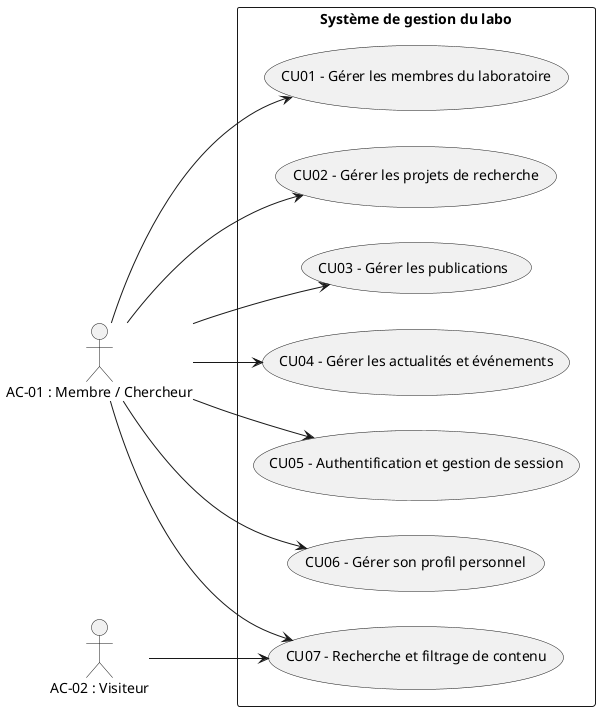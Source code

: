 @startuml
left to right direction
skinparam packageStyle rectangle

actor "AC-01 : Membre / Chercheur" as Membre
actor "AC-02 : Visiteur" as Visiteur

rectangle "Système de gestion du labo" {
  
  usecase "CU01 - Gérer les membres du laboratoire" as CU01
  usecase "CU02 - Gérer les projets de recherche" as CU02
  usecase "CU03 - Gérer les publications" as CU03
  usecase "CU04 - Gérer les actualités et événements" as CU04
  usecase "CU05 - Authentification et gestion de session" as CU05
  usecase "CU06 - Gérer son profil personnel" as CU06
  usecase "CU07 - Recherche et filtrage de contenu" as CU07
}

Membre --> CU01
Membre --> CU02
Membre --> CU03
Membre --> CU04
Membre --> CU05
Membre --> CU06
Membre --> CU07
Visiteur --> CU07

@enduml
